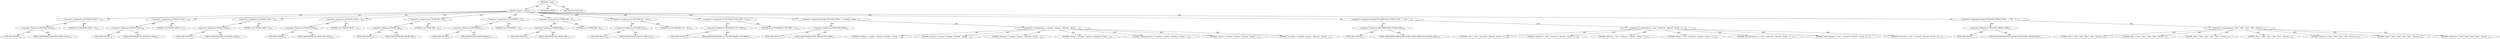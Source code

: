 digraph "&lt;clinit&gt;" {  
"111669149774" [label = <(METHOD,&lt;clinit&gt;)> ]
"25769804187" [label = <(BLOCK,&lt;empty&gt;,&lt;empty&gt;)> ]
"30064772785" [label = <(&lt;operator&gt;.assignment,int FTP.SEND_FILES = 0)<SUB>118</SUB>> ]
"30064772786" [label = <(&lt;operator&gt;.fieldAccess,FTP.SEND_FILES)<SUB>118</SUB>> ]
"180388626481" [label = <(TYPE_REF,FTP,FTP)<SUB>118</SUB>> ]
"55834575246" [label = <(FIELD_IDENTIFIER,SEND_FILES,SEND_FILES)<SUB>118</SUB>> ]
"90194313517" [label = <(LITERAL,0,int FTP.SEND_FILES = 0)<SUB>118</SUB>> ]
"30064772787" [label = <(&lt;operator&gt;.assignment,int FTP.GET_FILES = 1)<SUB>119</SUB>> ]
"30064772788" [label = <(&lt;operator&gt;.fieldAccess,FTP.GET_FILES)<SUB>119</SUB>> ]
"180388626482" [label = <(TYPE_REF,FTP,FTP)<SUB>119</SUB>> ]
"55834575247" [label = <(FIELD_IDENTIFIER,GET_FILES,GET_FILES)<SUB>119</SUB>> ]
"90194313518" [label = <(LITERAL,1,int FTP.GET_FILES = 1)<SUB>119</SUB>> ]
"30064772789" [label = <(&lt;operator&gt;.assignment,int FTP.DEL_FILES = 2)<SUB>120</SUB>> ]
"30064772790" [label = <(&lt;operator&gt;.fieldAccess,FTP.DEL_FILES)<SUB>120</SUB>> ]
"180388626483" [label = <(TYPE_REF,FTP,FTP)<SUB>120</SUB>> ]
"55834575248" [label = <(FIELD_IDENTIFIER,DEL_FILES,DEL_FILES)<SUB>120</SUB>> ]
"90194313519" [label = <(LITERAL,2,int FTP.DEL_FILES = 2)<SUB>120</SUB>> ]
"30064772791" [label = <(&lt;operator&gt;.assignment,int FTP.LIST_FILES = 3)<SUB>121</SUB>> ]
"30064772792" [label = <(&lt;operator&gt;.fieldAccess,FTP.LIST_FILES)<SUB>121</SUB>> ]
"180388626484" [label = <(TYPE_REF,FTP,FTP)<SUB>121</SUB>> ]
"55834575249" [label = <(FIELD_IDENTIFIER,LIST_FILES,LIST_FILES)<SUB>121</SUB>> ]
"90194313520" [label = <(LITERAL,3,int FTP.LIST_FILES = 3)<SUB>121</SUB>> ]
"30064772793" [label = <(&lt;operator&gt;.assignment,int FTP.MK_DIR = 4)<SUB>122</SUB>> ]
"30064772794" [label = <(&lt;operator&gt;.fieldAccess,FTP.MK_DIR)<SUB>122</SUB>> ]
"180388626485" [label = <(TYPE_REF,FTP,FTP)<SUB>122</SUB>> ]
"55834575250" [label = <(FIELD_IDENTIFIER,MK_DIR,MK_DIR)<SUB>122</SUB>> ]
"90194313521" [label = <(LITERAL,4,int FTP.MK_DIR = 4)<SUB>122</SUB>> ]
"30064772795" [label = <(&lt;operator&gt;.assignment,int FTP.CHMOD = 5)<SUB>123</SUB>> ]
"30064772796" [label = <(&lt;operator&gt;.fieldAccess,FTP.CHMOD)<SUB>123</SUB>> ]
"180388626486" [label = <(TYPE_REF,FTP,FTP)<SUB>123</SUB>> ]
"55834575251" [label = <(FIELD_IDENTIFIER,CHMOD,CHMOD)<SUB>123</SUB>> ]
"90194313522" [label = <(LITERAL,5,int FTP.CHMOD = 5)<SUB>123</SUB>> ]
"30064772797" [label = <(&lt;operator&gt;.assignment,int FTP.RM_DIR = 6)<SUB>124</SUB>> ]
"30064772798" [label = <(&lt;operator&gt;.fieldAccess,FTP.RM_DIR)<SUB>124</SUB>> ]
"180388626487" [label = <(TYPE_REF,FTP,FTP)<SUB>124</SUB>> ]
"55834575252" [label = <(FIELD_IDENTIFIER,RM_DIR,RM_DIR)<SUB>124</SUB>> ]
"90194313523" [label = <(LITERAL,6,int FTP.RM_DIR = 6)<SUB>124</SUB>> ]
"30064772799" [label = <(&lt;operator&gt;.assignment,int FTP.CODE_521 = 521)<SUB>126</SUB>> ]
"30064772800" [label = <(&lt;operator&gt;.fieldAccess,FTP.CODE_521)<SUB>126</SUB>> ]
"180388626488" [label = <(TYPE_REF,FTP,FTP)<SUB>126</SUB>> ]
"55834575253" [label = <(FIELD_IDENTIFIER,CODE_521,CODE_521)<SUB>126</SUB>> ]
"90194313524" [label = <(LITERAL,521,int FTP.CODE_521 = 521)<SUB>126</SUB>> ]
"30064772801" [label = <(&lt;operator&gt;.assignment,int FTP.DEFAULT_FTP_PORT = 21)<SUB>128</SUB>> ]
"30064772802" [label = <(&lt;operator&gt;.fieldAccess,FTP.DEFAULT_FTP_PORT)<SUB>128</SUB>> ]
"180388626489" [label = <(TYPE_REF,FTP,FTP)<SUB>128</SUB>> ]
"55834575254" [label = <(FIELD_IDENTIFIER,DEFAULT_FTP_PORT,DEFAULT_FTP_PORT)<SUB>128</SUB>> ]
"90194313525" [label = <(LITERAL,21,int FTP.DEFAULT_FTP_PORT = 21)<SUB>128</SUB>> ]
"30064772803" [label = <(&lt;operator&gt;.assignment,String[] FTP.ACTION_STRS = { &quot;sending&quot;, &quot;gettin...)<SUB>155</SUB>> ]
"30064772804" [label = <(&lt;operator&gt;.fieldAccess,FTP.ACTION_STRS)<SUB>155</SUB>> ]
"180388626490" [label = <(TYPE_REF,FTP,FTP)<SUB>155</SUB>> ]
"55834575255" [label = <(FIELD_IDENTIFIER,ACTION_STRS,ACTION_STRS)<SUB>155</SUB>> ]
"30064772805" [label = <(&lt;operator&gt;.arrayInitializer,{ &quot;sending&quot;, &quot;getting&quot;, &quot;deleting&quot;, &quot;listing&quot;, ...)<SUB>155</SUB>> ]
"90194313526" [label = <(LITERAL,&quot;sending&quot;,{ &quot;sending&quot;, &quot;getting&quot;, &quot;deleting&quot;, &quot;listing&quot;, ...)<SUB>156</SUB>> ]
"90194313527" [label = <(LITERAL,&quot;getting&quot;,{ &quot;sending&quot;, &quot;getting&quot;, &quot;deleting&quot;, &quot;listing&quot;, ...)<SUB>157</SUB>> ]
"90194313528" [label = <(LITERAL,&quot;deleting&quot;,{ &quot;sending&quot;, &quot;getting&quot;, &quot;deleting&quot;, &quot;listing&quot;, ...)<SUB>158</SUB>> ]
"90194313529" [label = <(LITERAL,&quot;listing&quot;,{ &quot;sending&quot;, &quot;getting&quot;, &quot;deleting&quot;, &quot;listing&quot;, ...)<SUB>159</SUB>> ]
"90194313530" [label = <(LITERAL,&quot;making directory&quot;,{ &quot;sending&quot;, &quot;getting&quot;, &quot;deleting&quot;, &quot;listing&quot;, ...)<SUB>160</SUB>> ]
"90194313531" [label = <(LITERAL,&quot;chmod&quot;,{ &quot;sending&quot;, &quot;getting&quot;, &quot;deleting&quot;, &quot;listing&quot;, ...)<SUB>161</SUB>> ]
"90194313532" [label = <(LITERAL,&quot;removing&quot;,{ &quot;sending&quot;, &quot;getting&quot;, &quot;deleting&quot;, &quot;listing&quot;, ...)<SUB>162</SUB>> ]
"30064772806" [label = <(&lt;operator&gt;.assignment,String[] FTP.COMPLETED_ACTION_STRS = { &quot;sent&quot;, ...)<SUB>165</SUB>> ]
"30064772807" [label = <(&lt;operator&gt;.fieldAccess,FTP.COMPLETED_ACTION_STRS)<SUB>165</SUB>> ]
"180388626491" [label = <(TYPE_REF,FTP,FTP)<SUB>165</SUB>> ]
"55834575256" [label = <(FIELD_IDENTIFIER,COMPLETED_ACTION_STRS,COMPLETED_ACTION_STRS)<SUB>165</SUB>> ]
"30064772808" [label = <(&lt;operator&gt;.arrayInitializer,{ &quot;sent&quot;, &quot;retrieved&quot;, &quot;deleted&quot;, &quot;listed&quot;, &quot;cr...)<SUB>165</SUB>> ]
"90194313533" [label = <(LITERAL,&quot;sent&quot;,{ &quot;sent&quot;, &quot;retrieved&quot;, &quot;deleted&quot;, &quot;listed&quot;, &quot;cr...)<SUB>166</SUB>> ]
"90194313534" [label = <(LITERAL,&quot;retrieved&quot;,{ &quot;sent&quot;, &quot;retrieved&quot;, &quot;deleted&quot;, &quot;listed&quot;, &quot;cr...)<SUB>167</SUB>> ]
"90194313535" [label = <(LITERAL,&quot;deleted&quot;,{ &quot;sent&quot;, &quot;retrieved&quot;, &quot;deleted&quot;, &quot;listed&quot;, &quot;cr...)<SUB>168</SUB>> ]
"90194313536" [label = <(LITERAL,&quot;listed&quot;,{ &quot;sent&quot;, &quot;retrieved&quot;, &quot;deleted&quot;, &quot;listed&quot;, &quot;cr...)<SUB>169</SUB>> ]
"90194313537" [label = <(LITERAL,&quot;created directory&quot;,{ &quot;sent&quot;, &quot;retrieved&quot;, &quot;deleted&quot;, &quot;listed&quot;, &quot;cr...)<SUB>170</SUB>> ]
"90194313538" [label = <(LITERAL,&quot;mode changed&quot;,{ &quot;sent&quot;, &quot;retrieved&quot;, &quot;deleted&quot;, &quot;listed&quot;, &quot;cr...)<SUB>171</SUB>> ]
"90194313539" [label = <(LITERAL,&quot;removed&quot;,{ &quot;sent&quot;, &quot;retrieved&quot;, &quot;deleted&quot;, &quot;listed&quot;, &quot;cr...)<SUB>172</SUB>> ]
"30064772809" [label = <(&lt;operator&gt;.assignment,String[] FTP.ACTION_TARGET_STRS = { &quot;files&quot;, &quot;f...)<SUB>175</SUB>> ]
"30064772810" [label = <(&lt;operator&gt;.fieldAccess,FTP.ACTION_TARGET_STRS)<SUB>175</SUB>> ]
"180388626492" [label = <(TYPE_REF,FTP,FTP)<SUB>175</SUB>> ]
"55834575257" [label = <(FIELD_IDENTIFIER,ACTION_TARGET_STRS,ACTION_TARGET_STRS)<SUB>175</SUB>> ]
"30064772811" [label = <(&lt;operator&gt;.arrayInitializer,{ &quot;files&quot;, &quot;files&quot;, &quot;files&quot;, &quot;files&quot;, &quot;director...)<SUB>175</SUB>> ]
"90194313540" [label = <(LITERAL,&quot;files&quot;,{ &quot;files&quot;, &quot;files&quot;, &quot;files&quot;, &quot;files&quot;, &quot;director...)<SUB>176</SUB>> ]
"90194313541" [label = <(LITERAL,&quot;files&quot;,{ &quot;files&quot;, &quot;files&quot;, &quot;files&quot;, &quot;files&quot;, &quot;director...)<SUB>177</SUB>> ]
"90194313542" [label = <(LITERAL,&quot;files&quot;,{ &quot;files&quot;, &quot;files&quot;, &quot;files&quot;, &quot;files&quot;, &quot;director...)<SUB>178</SUB>> ]
"90194313543" [label = <(LITERAL,&quot;files&quot;,{ &quot;files&quot;, &quot;files&quot;, &quot;files&quot;, &quot;files&quot;, &quot;director...)<SUB>179</SUB>> ]
"90194313544" [label = <(LITERAL,&quot;directory&quot;,{ &quot;files&quot;, &quot;files&quot;, &quot;files&quot;, &quot;files&quot;, &quot;director...)<SUB>180</SUB>> ]
"90194313545" [label = <(LITERAL,&quot;files&quot;,{ &quot;files&quot;, &quot;files&quot;, &quot;files&quot;, &quot;files&quot;, &quot;director...)<SUB>181</SUB>> ]
"90194313546" [label = <(LITERAL,&quot;directories&quot;,{ &quot;files&quot;, &quot;files&quot;, &quot;files&quot;, &quot;files&quot;, &quot;director...)<SUB>182</SUB>> ]
"133143986399" [label = <(MODIFIER,STATIC)> ]
"128849018958" [label = <(METHOD_RETURN,void)> ]
  "111669149774" -> "25769804187"  [ label = "AST: "] 
  "111669149774" -> "133143986399"  [ label = "AST: "] 
  "111669149774" -> "128849018958"  [ label = "AST: "] 
  "25769804187" -> "30064772785"  [ label = "AST: "] 
  "25769804187" -> "30064772787"  [ label = "AST: "] 
  "25769804187" -> "30064772789"  [ label = "AST: "] 
  "25769804187" -> "30064772791"  [ label = "AST: "] 
  "25769804187" -> "30064772793"  [ label = "AST: "] 
  "25769804187" -> "30064772795"  [ label = "AST: "] 
  "25769804187" -> "30064772797"  [ label = "AST: "] 
  "25769804187" -> "30064772799"  [ label = "AST: "] 
  "25769804187" -> "30064772801"  [ label = "AST: "] 
  "25769804187" -> "30064772803"  [ label = "AST: "] 
  "25769804187" -> "30064772806"  [ label = "AST: "] 
  "25769804187" -> "30064772809"  [ label = "AST: "] 
  "30064772785" -> "30064772786"  [ label = "AST: "] 
  "30064772785" -> "90194313517"  [ label = "AST: "] 
  "30064772786" -> "180388626481"  [ label = "AST: "] 
  "30064772786" -> "55834575246"  [ label = "AST: "] 
  "30064772787" -> "30064772788"  [ label = "AST: "] 
  "30064772787" -> "90194313518"  [ label = "AST: "] 
  "30064772788" -> "180388626482"  [ label = "AST: "] 
  "30064772788" -> "55834575247"  [ label = "AST: "] 
  "30064772789" -> "30064772790"  [ label = "AST: "] 
  "30064772789" -> "90194313519"  [ label = "AST: "] 
  "30064772790" -> "180388626483"  [ label = "AST: "] 
  "30064772790" -> "55834575248"  [ label = "AST: "] 
  "30064772791" -> "30064772792"  [ label = "AST: "] 
  "30064772791" -> "90194313520"  [ label = "AST: "] 
  "30064772792" -> "180388626484"  [ label = "AST: "] 
  "30064772792" -> "55834575249"  [ label = "AST: "] 
  "30064772793" -> "30064772794"  [ label = "AST: "] 
  "30064772793" -> "90194313521"  [ label = "AST: "] 
  "30064772794" -> "180388626485"  [ label = "AST: "] 
  "30064772794" -> "55834575250"  [ label = "AST: "] 
  "30064772795" -> "30064772796"  [ label = "AST: "] 
  "30064772795" -> "90194313522"  [ label = "AST: "] 
  "30064772796" -> "180388626486"  [ label = "AST: "] 
  "30064772796" -> "55834575251"  [ label = "AST: "] 
  "30064772797" -> "30064772798"  [ label = "AST: "] 
  "30064772797" -> "90194313523"  [ label = "AST: "] 
  "30064772798" -> "180388626487"  [ label = "AST: "] 
  "30064772798" -> "55834575252"  [ label = "AST: "] 
  "30064772799" -> "30064772800"  [ label = "AST: "] 
  "30064772799" -> "90194313524"  [ label = "AST: "] 
  "30064772800" -> "180388626488"  [ label = "AST: "] 
  "30064772800" -> "55834575253"  [ label = "AST: "] 
  "30064772801" -> "30064772802"  [ label = "AST: "] 
  "30064772801" -> "90194313525"  [ label = "AST: "] 
  "30064772802" -> "180388626489"  [ label = "AST: "] 
  "30064772802" -> "55834575254"  [ label = "AST: "] 
  "30064772803" -> "30064772804"  [ label = "AST: "] 
  "30064772803" -> "30064772805"  [ label = "AST: "] 
  "30064772804" -> "180388626490"  [ label = "AST: "] 
  "30064772804" -> "55834575255"  [ label = "AST: "] 
  "30064772805" -> "90194313526"  [ label = "AST: "] 
  "30064772805" -> "90194313527"  [ label = "AST: "] 
  "30064772805" -> "90194313528"  [ label = "AST: "] 
  "30064772805" -> "90194313529"  [ label = "AST: "] 
  "30064772805" -> "90194313530"  [ label = "AST: "] 
  "30064772805" -> "90194313531"  [ label = "AST: "] 
  "30064772805" -> "90194313532"  [ label = "AST: "] 
  "30064772806" -> "30064772807"  [ label = "AST: "] 
  "30064772806" -> "30064772808"  [ label = "AST: "] 
  "30064772807" -> "180388626491"  [ label = "AST: "] 
  "30064772807" -> "55834575256"  [ label = "AST: "] 
  "30064772808" -> "90194313533"  [ label = "AST: "] 
  "30064772808" -> "90194313534"  [ label = "AST: "] 
  "30064772808" -> "90194313535"  [ label = "AST: "] 
  "30064772808" -> "90194313536"  [ label = "AST: "] 
  "30064772808" -> "90194313537"  [ label = "AST: "] 
  "30064772808" -> "90194313538"  [ label = "AST: "] 
  "30064772808" -> "90194313539"  [ label = "AST: "] 
  "30064772809" -> "30064772810"  [ label = "AST: "] 
  "30064772809" -> "30064772811"  [ label = "AST: "] 
  "30064772810" -> "180388626492"  [ label = "AST: "] 
  "30064772810" -> "55834575257"  [ label = "AST: "] 
  "30064772811" -> "90194313540"  [ label = "AST: "] 
  "30064772811" -> "90194313541"  [ label = "AST: "] 
  "30064772811" -> "90194313542"  [ label = "AST: "] 
  "30064772811" -> "90194313543"  [ label = "AST: "] 
  "30064772811" -> "90194313544"  [ label = "AST: "] 
  "30064772811" -> "90194313545"  [ label = "AST: "] 
  "30064772811" -> "90194313546"  [ label = "AST: "] 
}
